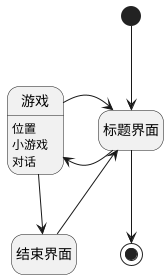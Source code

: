 ﻿@startuml
'https://plantuml.com/state-diagram

skinparam DefaultFontName Sarasa Gothic SC
hide empty description

state "标题界面" as Title
[*] --> Title

state "游戏" as Game
Game: 位置
Game: 小游戏
Game: 对话

Title -> Game
Game -> Title

state "结束界面" as GameOver
Game --> GameOver
GameOver -> Title

Title --> [*]

@enduml
